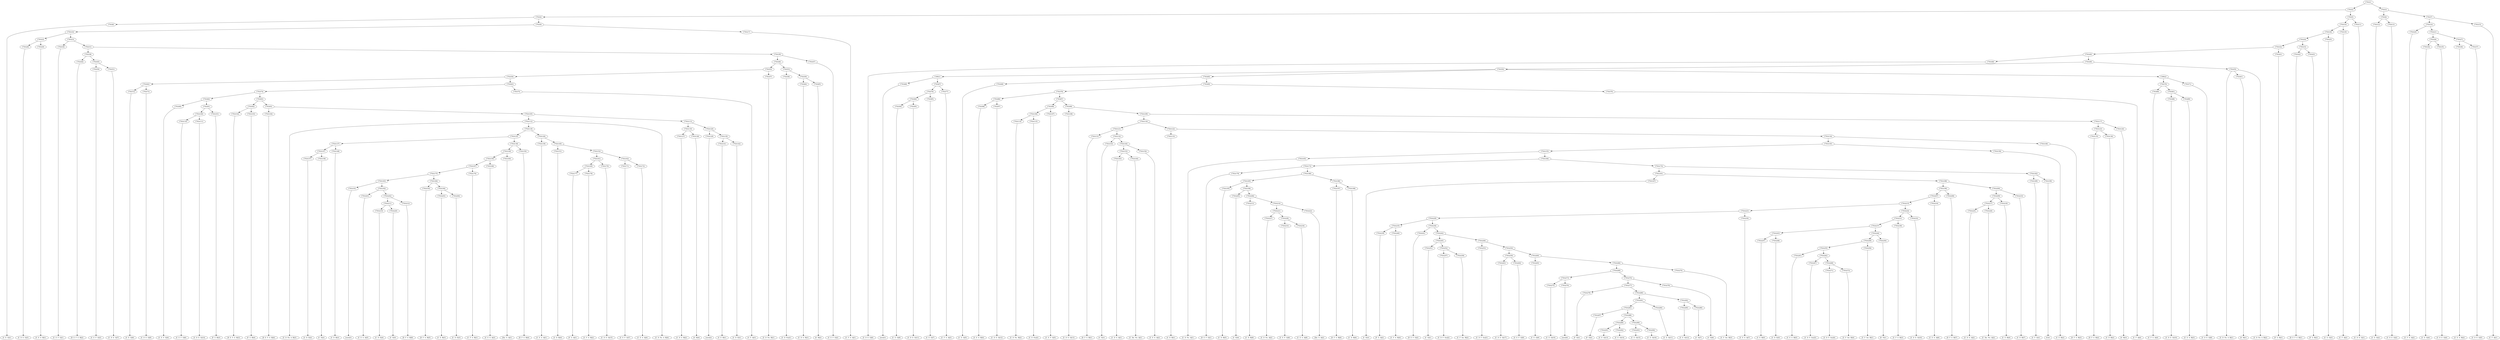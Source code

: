 digraph sample{
"C763(1)"->"C763(2)"
"C763(1)"->"C763(3)"
"C763(2)"->"C763(4)"
"C763(2)"->"C763(5)"
"C763(3)"->"C763(6)"
"C763(3)"->"C763(7)"
"C763(4)"->"C763(8)"
"C763(4)"->"C763(9)"
"C763(5)"->"C763(10)"
"C763(5)"->"C763(11)"
"C763(6)"->"C763(12)"
"C763(6)"->"C763(13)"
"C763(7)"->"C763(14)"
"C763(7)"->"C763(15)"
"C763(8)"->"[C  E  G](1)"
"C763(9)"->"C763(16)"
"C763(9)"->"C763(17)"
"C763(10)"->"C763(18)"
"C763(10)"->"C763(19)"
"C763(11)"->"[C  D  E  G](1)"
"C763(12)"->"[C  E  G](2)"
"C763(13)"->"[C  D  E  G](2)"
"C763(14)"->"C763(20)"
"C763(14)"->"C763(21)"
"C763(15)"->"[C  F  A](1)"
"C763(16)"->"C763(22)"
"C763(16)"->"C763(23)"
"C763(17)"->"[C  F  G  A](1)"
"C763(18)"->"C763(24)"
"C763(18)"->"C763(25)"
"C763(19)"->"[C  F  A](2)"
"C763(20)"->"[C  F  G  A](2)"
"C763(21)"->"C763(26)"
"C763(21)"->"C763(27)"
"C763(22)"->"C763(28)"
"C763(22)"->"C763(29)"
"C763(23)"->"C763(30)"
"C763(23)"->"C763(31)"
"C763(24)"->"C763(32)"
"C763(24)"->"C763(33)"
"C763(25)"->"[C  E  G](3)"
"C763(26)"->"C763(34)"
"C763(26)"->"C763(35)"
"C763(27)"->"C763(36)"
"C763(27)"->"C763(37)"
"C763(28)"->"[C  D  E  G](3)"
"C763(29)"->"[C  E  G  B](1)"
"C763(30)"->"[C  E  F  G](1)"
"C763(31)"->"C763(38)"
"C763(31)"->"C763(39)"
"C763(32)"->"C763(40)"
"C763(32)"->"C763(41)"
"C763(33)"->"C763(42)"
"C763(33)"->"C763(43)"
"C763(34)"->"[C  E  G](4)"
"C763(35)"->"[C  D  E  G](4)"
"C763(36)"->"[C  E  G  B](2)"
"C763(37)"->"[C  D  E  G](5)"
"C763(38)"->"C763(44)"
"C763(38)"->"C763(45)"
"C763(39)"->"C763(46)"
"C763(39)"->"C763(47)"
"C763(40)"->"C763(48)"
"C763(40)"->"C763(49)"
"C763(41)"->"[F  G  B](1)"
"C763(42)"->"[D  E  F  G  B](1)"
"C763(43)"->"[F  G  B](2)"
"C763(44)"->"[D  E  F  G  B](2)"
"C763(45)"->"C763(50)"
"C763(45)"->"C763(51)"
"C763(46)"->"C763(52)"
"C763(46)"->"C763(53)"
"C763(47)"->"[C  E  F  G](2)"
"C763(48)"->"[C  D  E  G](6)"
"C763(49)"->"C763(54)"
"C763(49)"->"C763(55)"
"C763(50)"->"[C  E  F  G](3)"
"C763(51)"->"[C  D  E  G](7)"
"C763(52)"->"C763(56)"
"C763(52)"->"C763(57)"
"C763(53)"->"C763(58)"
"C763(53)"->"C763(59)"
"C763(54)"->"C390(1)"
"C763(54)"->"C763(60)"
"C763(54)"->"C390(2)"
"C763(55)"->"[C  D  Fis  A  B](1)"
"C763(55)"->"C763(61)"
"C763(55)"->"[C  D  Fis  A  B](2)"
"C763(56)"->"C763(62)"
"C763(56)"->"C763(63)"
"C763(57)"->"[C  D  Fis  B](1)"
"C763(58)"->"[C  D  Fis](1)"
"C763(59)"->"C763(64)"
"C763(59)"->"C763(65)"
"C390(1)"->"C763(66)"
"C390(1)"->"C763(67)"
"C763(60)"->"C763(68)"
"C763(60)"->"C763(69)"
"C390(2)"->"C763(70)"
"C390(2)"->"C763(71)"
"C763(61)"->"[G  B](1)"
"C763(62)"->"C763(72)"
"C763(62)"->"C763(73)"
"C763(63)"->"C763(74)"
"C763(63)"->"C763(75)"
"C763(64)"->"[C  D  G  B](1)"
"C763(65)"->"[G  B](2)"
"C763(66)"->"[rest](1)"
"C763(67)"->"C763(76)"
"C763(67)"->"C763(77)"
"C763(68)"->"[C  E  G](5)"
"C763(69)"->"C763(78)"
"C763(69)"->"C763(79)"
"C763(70)"->"C763(80)"
"C763(70)"->"C763(81)"
"C763(71)"->"[C  D  E  G](8)"
"C763(72)"->"[C  E  G](6)"
"C763(73)"->"[C  D  E  G](9)"
"C763(74)"->"C763(82)"
"C763(74)"->"C763(83)"
"C763(75)"->"[C  F  A](3)"
"C763(76)"->"C763(84)"
"C763(76)"->"C763(85)"
"C763(77)"->"[C  F  G  A](3)"
"C763(78)"->"C763(86)"
"C763(78)"->"C763(87)"
"C763(79)"->"[C  F  A](4)"
"C763(80)"->"[C  F  G  A](4)"
"C763(81)"->"C763(88)"
"C763(81)"->"C763(89)"
"C763(82)"->"C763(90)"
"C763(82)"->"C763(91)"
"C763(83)"->"C763(92)"
"C763(83)"->"C763(93)"
"C763(84)"->"C763(94)"
"C763(84)"->"C763(95)"
"C763(85)"->"[C  E  G](7)"
"C763(86)"->"C763(96)"
"C763(86)"->"C763(97)"
"C763(87)"->"C763(98)"
"C763(87)"->"C763(99)"
"C763(88)"->"[C  D  E  G](10)"
"C763(89)"->"[C  E  G  B](3)"
"C763(90)"->"[C  E  F  G](4)"
"C763(91)"->"C763(100)"
"C763(91)"->"C763(101)"
"C763(92)"->"C763(102)"
"C763(92)"->"C763(103)"
"C763(93)"->"C763(104)"
"C763(93)"->"C763(105)"
"C763(94)"->"[C  E  G](8)"
"C763(95)"->"[C  D  E  G](11)"
"C763(96)"->"[C  E  G  B](4)"
"C763(97)"->"[C  D  E  G](12)"
"C763(98)"->"C763(106)"
"C763(98)"->"C763(107)"
"C763(99)"->"C763(108)"
"C763(99)"->"C763(109)"
"C763(100)"->"C763(110)"
"C763(100)"->"C763(111)"
"C763(101)"->"[F  G  B](3)"
"C763(102)"->"[D  E  F  G  B](3)"
"C763(103)"->"[F  G  B](4)"
"C763(104)"->"[D  E  F  G  B](4)"
"C763(105)"->"C763(112)"
"C763(105)"->"C763(113)"
"C763(106)"->"C763(114)"
"C763(106)"->"C763(115)"
"C763(107)"->"[C  E  F  G](5)"
"C763(108)"->"[C  D  E  G](13)"
"C763(109)"->"C763(116)"
"C763(109)"->"C763(117)"
"C763(110)"->"[C  E  F  G](6)"
"C763(111)"->"[C  D  E  G](14)"
"C763(112)"->"[C  D  Fis  A  B](3)"
"C763(112)"->"C763(118)"
"C763(112)"->"[C  D  Fis  A  B](4)"
"C763(113)"->"C763(119)"
"C763(113)"->"C763(120)"
"C763(114)"->"[C  D  Fis  B](2)"
"C763(115)"->"[C  D  Fis](2)"
"C763(116)"->"C763(121)"
"C763(116)"->"C763(122)"
"C763(117)"->"C763(123)"
"C763(117)"->"C763(124)"
"C763(118)"->"C763(125)"
"C763(118)"->"C763(126)"
"C763(119)"->"C763(127)"
"C763(119)"->"C763(128)"
"C763(120)"->"C763(129)"
"C763(120)"->"C763(130)"
"C763(121)"->"C763(131)"
"C763(121)"->"C763(132)"
"C763(122)"->"C763(133)"
"C763(122)"->"C763(134)"
"C763(123)"->"C763(135)"
"C763(123)"->"C763(136)"
"C763(124)"->"[G  B](3)"
"C763(125)"->"C763(137)"
"C763(125)"->"C763(138)"
"C763(126)"->"C763(139)"
"C763(126)"->"C763(140)"
"C763(127)"->"[C  D  G  B](2)"
"C763(128)"->"[G  B](4)"
"C763(129)"->"[rest](2)"
"C763(130)"->"C763(141)"
"C763(130)"->"C763(142)"
"C763(131)"->"[D  F  G  B](1)"
"C763(132)"->"C763(143)"
"C763(132)"->"C763(144)"
"C763(133)"->"[C  D  B](1)"
"C763(134)"->"C763(145)"
"C763(134)"->"C763(146)"
"C763(135)"->"[D  F  G  B](2)"
"C763(136)"->"[C  D  B](2)"
"C763(137)"->"C763(147)"
"C763(137)"->"C763(148)"
"C763(138)"->"C763(149)"
"C763(138)"->"C763(150)"
"C763(139)"->"[C  E  G  A](1)"
"C763(140)"->"C763(151)"
"C763(140)"->"C763(152)"
"C763(141)"->"[C  E  B](1)"
"C763(142)"->"[C  D  E](1)"
"C763(143)"->"[C  E](1)"
"C763(144)"->"C763(153)"
"C763(144)"->"C763(154)"
"C763(145)"->"C763(155)"
"C763(145)"->"C763(156)"
"C763(146)"->"[D  F  G  B](3)"
"C763(147)"->"C763(157)"
"C763(147)"->"C763(158)"
"C763(148)"->"[C  D  B](3)"
"C763(149)"->"C763(159)"
"C763(149)"->"C763(160)"
"C763(150)"->"[D  F  G  B](4)"
"C763(151)"->"[C  D  B](4)"
"C763(152)"->"C763(161)"
"C763(152)"->"C763(162)"
"C763(153)"->"C763(163)"
"C763(153)"->"C763(164)"
"C763(154)"->"[C  E  G  A](2)"
"C763(155)"->"C763(165)"
"C763(155)"->"C763(166)"
"C763(156)"->"[C  E  B](2)"
"C763(157)"->"[C  D  E](2)"
"C763(158)"->"[C  E](2)"
"C763(159)"->"C763(167)"
"C763(159)"->"C763(168)"
"C763(160)"->"[Dis  G  A](1)"
"C763(161)"->"C763(169)"
"C763(161)"->"C763(170)"
"C763(162)"->"C763(171)"
"C763(162)"->"C763(172)"
"C763(163)"->"[C  D  G  A](1)"
"C763(164)"->"[C  Dis  Fis  A](1)"
"C763(165)"->"[C  D  Fis  A](1)"
"C763(166)"->"C763(173)"
"C763(166)"->"C763(174)"
"C763(167)"->"C763(175)"
"C763(167)"->"C763(176)"
"C763(168)"->"[C  E  G  A](3)"
"C763(169)"->"C763(177)"
"C763(169)"->"C763(178)"
"C763(170)"->"[C  D  E  G](15)"
"C763(171)"->"[C  E  F  G](7)"
"C763(172)"->"[C  E  G  A](4)"
"C763(173)"->"C763(179)"
"C763(173)"->"C763(180)"
"C763(174)"->"C763(181)"
"C763(174)"->"C763(182)"
"C763(175)"->"C763(183)"
"C763(175)"->"C763(184)"
"C763(176)"->"[C  F  G  B](1)"
"C763(177)"->"[F  G  A](1)"
"C763(178)"->"[C  F  G  B](2)"
"C763(179)"->"[D  E  F  G](1)"
"C763(180)"->"C763(185)"
"C763(180)"->"C763(186)"
"C763(181)"->"C763(187)"
"C763(181)"->"C763(188)"
"C763(182)"->"C763(189)"
"C763(182)"->"C763(190)"
"C763(183)"->"C763(191)"
"C763(183)"->"C763(192)"
"C763(184)"->"C763(193)"
"C763(184)"->"C763(194)"
"C763(185)"->"C763(195)"
"C763(185)"->"C763(196)"
"C763(186)"->"C763(197)"
"C763(186)"->"C763(198)"
"C763(187)"->"[C  E](3)"
"C763(188)"->"C763(199)"
"C763(188)"->"C763(200)"
"C763(189)"->"[C  F  G](1)"
"C763(190)"->"[C](1)"
"C763(191)"->"[rest](3)"
"C763(192)"->"C763(201)"
"C763(192)"->"C763(202)"
"C763(193)"->"[D  F  G  B](5)"
"C763(194)"->"C763(203)"
"C763(194)"->"C763(204)"
"C763(195)"->"[C  D  B](5)"
"C763(196)"->"C763(205)"
"C763(196)"->"C763(206)"
"C763(197)"->"[D  F  G  B](6)"
"C763(198)"->"[C  D  B](6)"
"C763(199)"->"C763(207)"
"C763(199)"->"C763(208)"
"C763(200)"->"C763(209)"
"C763(200)"->"C763(210)"
"C763(201)"->"[C  E  G  A](5)"
"C763(202)"->"C763(211)"
"C763(202)"->"C763(212)"
"C763(203)"->"[C  E  B](3)"
"C763(204)"->"[C  D  E](3)"
"C763(205)"->"[C  E](4)"
"C763(206)"->"C763(213)"
"C763(206)"->"C763(214)"
"C763(207)"->"C763(215)"
"C763(207)"->"C763(216)"
"C763(208)"->"[D  F  G  B](7)"
"C763(209)"->"C763(217)"
"C763(209)"->"C763(218)"
"C763(210)"->"[C  D  B](7)"
"C763(211)"->"C763(219)"
"C763(211)"->"C763(220)"
"C763(212)"->"[D  F  G  B](8)"
"C763(213)"->"[C  D  B](8)"
"C763(214)"->"C763(221)"
"C763(214)"->"C763(222)"
"C763(215)"->"C763(223)"
"C763(215)"->"C763(224)"
"C763(216)"->"[C  E  G  A](6)"
"C763(217)"->"C763(225)"
"C763(217)"->"C763(226)"
"C763(218)"->"[C  E  B](4)"
"C763(219)"->"[C  D  E](4)"
"C763(220)"->"[C  E](5)"
"C763(221)"->"C763(227)"
"C763(221)"->"C763(228)"
"C763(222)"->"[Dis  G  A](2)"
"C763(223)"->"C763(229)"
"C763(223)"->"C763(230)"
"C763(224)"->"C763(231)"
"C763(224)"->"C763(232)"
"C763(225)"->"[C  D  G  A](2)"
"C763(226)"->"[C  Dis  Fis  A](2)"
"C763(227)"->"[C  D  Fis  A](2)"
"C763(228)"->"C763(233)"
"C763(228)"->"C763(234)"
"C763(229)"->"C763(235)"
"C763(229)"->"C763(236)"
"C763(230)"->"[C  E  G  A](7)"
"C763(231)"->"C763(237)"
"C763(231)"->"C763(238)"
"C763(232)"->"[C  D  E  G](16)"
"C763(233)"->"[C  E  F  G](8)"
"C763(234)"->"[C  E  G  A](8)"
"C763(235)"->"C763(239)"
"C763(235)"->"C763(240)"
"C763(236)"->"C763(241)"
"C763(236)"->"C763(242)"
"C763(237)"->"C763(243)"
"C763(237)"->"C763(244)"
"C763(238)"->"[C  F  G  B](3)"
"C763(239)"->"[F  G  A](2)"
"C763(240)"->"[C  F  G  B](4)"
"C763(241)"->"[D  E  F  G](2)"
"C763(242)"->"C763(245)"
"C763(242)"->"C763(246)"
"C763(243)"->"C763(247)"
"C763(243)"->"C763(248)"
"C763(244)"->"C763(249)"
"C763(244)"->"C763(250)"
"C763(245)"->"C763(251)"
"C763(245)"->"C763(252)"
"C763(246)"->"C763(253)"
"C763(246)"->"C763(254)"
"C763(247)"->"[C  E  B](5)"
"C763(248)"->"[C  D  E](5)"
"C763(249)"->"C763(255)"
"C763(249)"->"C763(256)"
"C763(250)"->"[E  F](1)"
"C763(251)"->"[C  G](1)"
"C763(252)"->"C763(257)"
"C763(252)"->"C763(258)"
"C763(253)"->"[C  D  F  Gis](1)"
"C763(254)"->"C763(259)"
"C763(254)"->"C763(260)"
"C763(255)"->"C763(261)"
"C763(255)"->"C763(262)"
"C763(256)"->"[C  F  Gis  B](1)"
"C763(257)"->"[C  D  F  Gis](2)"
"C763(258)"->"[C  F  Gis  B](2)"
"C763(259)"->"C763(263)"
"C763(259)"->"C763(264)"
"C763(260)"->"C763(265)"
"C763(260)"->"C763(266)"
"C763(261)"->"[C  E  G  B](5)"
"C763(262)"->"C763(267)"
"C763(262)"->"C763(268)"
"C763(263)"->"[C  D  E  G](17)"
"C763(264)"->"[C  E  F  G](9)"
"C763(265)"->"[C  E  G](9)"
"C763(266)"->"C763(269)"
"C763(266)"->"C763(270)"
"C763(267)"->"[C  D  F  Gis](3)"
"C763(268)"->"C763(271)"
"C763(268)"->"C763(272)"
"C763(269)"->"C763(273)"
"C763(269)"->"C763(274)"
"C763(270)"->"[C  F  Gis  B](3)"
"C763(271)"->"[C  D  F  Gis](4)"
"C763(272)"->"[C  F  Gis  B](4)"
"C763(273)"->"C763(275)"
"C763(273)"->"C763(276)"
"C763(274)"->"C763(277)"
"C763(274)"->"C763(278)"
"C763(275)"->"[C  E  G](10)"
"C763(276)"->"[rest](4)"
"C763(277)"->"C763(279)"
"C763(277)"->"C763(280)"
"C763(278)"->"[C  E](6)"
"C763(279)"->"[F  G](1)"
"C763(280)"->"C763(281)"
"C763(280)"->"C763(282)"
"C763(281)"->"C763(283)"
"C763(281)"->"C763(284)"
"C763(282)"->"C763(285)"
"C763(282)"->"C763(286)"
"C763(283)"->"C763(287)"
"C763(283)"->"C763(288)"
"C763(284)"->"[C  E  G](11)"
"C763(285)"->"[C  E  G](12)"
"C763(286)"->"[C  E](7)"
"C763(287)"->"[F  G](2)"
"C763(288)"->"C763(289)"
"C763(288)"->"C763(290)"
"C763(289)"->"C763(291)"
"C763(289)"->"C763(292)"
"C763(290)"->"C763(293)"
"C763(290)"->"C763(294)"
"C763(291)"->"[C  E  G](13)"
"C763(292)"->"[C  E  G](14)"
"C763(293)"->"[C  E  G](15)"
"C763(294)"->"[C  E  G](16)"
{rank = min; "C763(1)";}
{rank = same; "C763(2)"; "C763(3)";}
{rank = same; "C763(4)"; "C763(5)"; "C763(6)"; "C763(7)";}
{rank = same; "C763(8)"; "C763(9)"; "C763(10)"; "C763(11)"; "C763(12)"; "C763(13)"; "C763(14)"; "C763(15)";}
{rank = same; "C763(16)"; "C763(17)"; "C763(18)"; "C763(19)"; "C763(20)"; "C763(21)";}
{rank = same; "C763(22)"; "C763(23)"; "C763(24)"; "C763(25)"; "C763(26)"; "C763(27)";}
{rank = same; "C763(28)"; "C763(29)"; "C763(30)"; "C763(31)"; "C763(32)"; "C763(33)"; "C763(34)"; "C763(35)"; "C763(36)"; "C763(37)";}
{rank = same; "C763(38)"; "C763(39)"; "C763(40)"; "C763(41)"; "C763(42)"; "C763(43)";}
{rank = same; "C763(44)"; "C763(45)"; "C763(46)"; "C763(47)"; "C763(48)"; "C763(49)";}
{rank = same; "C763(50)"; "C763(51)"; "C763(52)"; "C763(53)"; "C763(54)"; "C763(55)";}
{rank = same; "C763(56)"; "C763(57)"; "C763(58)"; "C763(59)"; "C390(1)"; "C763(60)"; "C390(2)"; "C763(61)";}
{rank = same; "C763(62)"; "C763(63)"; "C763(64)"; "C763(65)"; "C763(66)"; "C763(67)"; "C763(68)"; "C763(69)"; "C763(70)"; "C763(71)";}
{rank = same; "C763(72)"; "C763(73)"; "C763(74)"; "C763(75)"; "C763(76)"; "C763(77)"; "C763(78)"; "C763(79)"; "C763(80)"; "C763(81)";}
{rank = same; "C763(82)"; "C763(83)"; "C763(84)"; "C763(85)"; "C763(86)"; "C763(87)"; "C763(88)"; "C763(89)";}
{rank = same; "C763(90)"; "C763(91)"; "C763(92)"; "C763(93)"; "C763(94)"; "C763(95)"; "C763(96)"; "C763(97)"; "C763(98)"; "C763(99)";}
{rank = same; "C763(100)"; "C763(101)"; "C763(102)"; "C763(103)"; "C763(104)"; "C763(105)"; "C763(106)"; "C763(107)"; "C763(108)"; "C763(109)";}
{rank = same; "C763(110)"; "C763(111)"; "C763(112)"; "C763(113)"; "C763(114)"; "C763(115)"; "C763(116)"; "C763(117)";}
{rank = same; "C763(118)"; "C763(119)"; "C763(120)"; "C763(121)"; "C763(122)"; "C763(123)"; "C763(124)";}
{rank = same; "C763(125)"; "C763(126)"; "C763(127)"; "C763(128)"; "C763(129)"; "C763(130)"; "C763(131)"; "C763(132)"; "C763(133)"; "C763(134)"; "C763(135)"; "C763(136)";}
{rank = same; "C763(137)"; "C763(138)"; "C763(139)"; "C763(140)"; "C763(141)"; "C763(142)"; "C763(143)"; "C763(144)"; "C763(145)"; "C763(146)";}
{rank = same; "C763(147)"; "C763(148)"; "C763(149)"; "C763(150)"; "C763(151)"; "C763(152)"; "C763(153)"; "C763(154)"; "C763(155)"; "C763(156)";}
{rank = same; "C763(157)"; "C763(158)"; "C763(159)"; "C763(160)"; "C763(161)"; "C763(162)"; "C763(163)"; "C763(164)"; "C763(165)"; "C763(166)";}
{rank = same; "C763(167)"; "C763(168)"; "C763(169)"; "C763(170)"; "C763(171)"; "C763(172)"; "C763(173)"; "C763(174)";}
{rank = same; "C763(175)"; "C763(176)"; "C763(177)"; "C763(178)"; "C763(179)"; "C763(180)"; "C763(181)"; "C763(182)";}
{rank = same; "C763(183)"; "C763(184)"; "C763(185)"; "C763(186)"; "C763(187)"; "C763(188)"; "C763(189)"; "C763(190)";}
{rank = same; "C763(191)"; "C763(192)"; "C763(193)"; "C763(194)"; "C763(195)"; "C763(196)"; "C763(197)"; "C763(198)"; "C763(199)"; "C763(200)";}
{rank = same; "C763(201)"; "C763(202)"; "C763(203)"; "C763(204)"; "C763(205)"; "C763(206)"; "C763(207)"; "C763(208)"; "C763(209)"; "C763(210)";}
{rank = same; "C763(211)"; "C763(212)"; "C763(213)"; "C763(214)"; "C763(215)"; "C763(216)"; "C763(217)"; "C763(218)";}
{rank = same; "C763(219)"; "C763(220)"; "C763(221)"; "C763(222)"; "C763(223)"; "C763(224)"; "C763(225)"; "C763(226)";}
{rank = same; "C763(227)"; "C763(228)"; "C763(229)"; "C763(230)"; "C763(231)"; "C763(232)";}
{rank = same; "C763(233)"; "C763(234)"; "C763(235)"; "C763(236)"; "C763(237)"; "C763(238)";}
{rank = same; "C763(239)"; "C763(240)"; "C763(241)"; "C763(242)"; "C763(243)"; "C763(244)";}
{rank = same; "C763(245)"; "C763(246)"; "C763(247)"; "C763(248)"; "C763(249)"; "C763(250)";}
{rank = same; "C763(251)"; "C763(252)"; "C763(253)"; "C763(254)"; "C763(255)"; "C763(256)";}
{rank = same; "C763(257)"; "C763(258)"; "C763(259)"; "C763(260)"; "C763(261)"; "C763(262)";}
{rank = same; "C763(263)"; "C763(264)"; "C763(265)"; "C763(266)"; "C763(267)"; "C763(268)";}
{rank = same; "C763(269)"; "C763(270)"; "C763(271)"; "C763(272)";}
{rank = same; "C763(273)"; "C763(274)";}
{rank = same; "C763(275)"; "C763(276)"; "C763(277)"; "C763(278)";}
{rank = same; "C763(279)"; "C763(280)";}
{rank = same; "C763(281)"; "C763(282)";}
{rank = same; "C763(283)"; "C763(284)"; "C763(285)"; "C763(286)";}
{rank = same; "C763(287)"; "C763(288)";}
{rank = same; "C763(289)"; "C763(290)";}
{rank = same; "C763(291)"; "C763(292)"; "C763(293)"; "C763(294)";}
{rank = same; "[C  E  G](1)"; "[C  D  E  G](1)"; "[C  E  G](2)"; "[C  D  E  G](2)"; "[C  F  A](1)"; "[C  F  G  A](1)"; "[C  F  A](2)"; "[C  F  G  A](2)"; "[C  E  G](3)"; "[C  D  E  G](3)"; "[C  E  G  B](1)"; "[C  E  F  G](1)"; "[C  E  G](4)"; "[C  D  E  G](4)"; "[C  E  G  B](2)"; "[C  D  E  G](5)"; "[F  G  B](1)"; "[D  E  F  G  B](1)"; "[F  G  B](2)"; "[D  E  F  G  B](2)"; "[C  E  F  G](2)"; "[C  D  E  G](6)"; "[C  E  F  G](3)"; "[C  D  E  G](7)"; "[C  D  Fis  A  B](1)"; "[C  D  Fis  A  B](2)"; "[C  D  Fis  B](1)"; "[C  D  Fis](1)"; "[G  B](1)"; "[C  D  G  B](1)"; "[G  B](2)"; "[rest](1)"; "[C  E  G](5)"; "[C  D  E  G](8)"; "[C  E  G](6)"; "[C  D  E  G](9)"; "[C  F  A](3)"; "[C  F  G  A](3)"; "[C  F  A](4)"; "[C  F  G  A](4)"; "[C  E  G](7)"; "[C  D  E  G](10)"; "[C  E  G  B](3)"; "[C  E  F  G](4)"; "[C  E  G](8)"; "[C  D  E  G](11)"; "[C  E  G  B](4)"; "[C  D  E  G](12)"; "[F  G  B](3)"; "[D  E  F  G  B](3)"; "[F  G  B](4)"; "[D  E  F  G  B](4)"; "[C  E  F  G](5)"; "[C  D  E  G](13)"; "[C  E  F  G](6)"; "[C  D  E  G](14)"; "[C  D  Fis  A  B](3)"; "[C  D  Fis  A  B](4)"; "[C  D  Fis  B](2)"; "[C  D  Fis](2)"; "[G  B](3)"; "[C  D  G  B](2)"; "[G  B](4)"; "[rest](2)"; "[D  F  G  B](1)"; "[C  D  B](1)"; "[D  F  G  B](2)"; "[C  D  B](2)"; "[C  E  G  A](1)"; "[C  E  B](1)"; "[C  D  E](1)"; "[C  E](1)"; "[D  F  G  B](3)"; "[C  D  B](3)"; "[D  F  G  B](4)"; "[C  D  B](4)"; "[C  E  G  A](2)"; "[C  E  B](2)"; "[C  D  E](2)"; "[C  E](2)"; "[Dis  G  A](1)"; "[C  D  G  A](1)"; "[C  Dis  Fis  A](1)"; "[C  D  Fis  A](1)"; "[C  E  G  A](3)"; "[C  D  E  G](15)"; "[C  E  F  G](7)"; "[C  E  G  A](4)"; "[C  F  G  B](1)"; "[F  G  A](1)"; "[C  F  G  B](2)"; "[D  E  F  G](1)"; "[C  E](3)"; "[C  F  G](1)"; "[C](1)"; "[rest](3)"; "[D  F  G  B](5)"; "[C  D  B](5)"; "[D  F  G  B](6)"; "[C  D  B](6)"; "[C  E  G  A](5)"; "[C  E  B](3)"; "[C  D  E](3)"; "[C  E](4)"; "[D  F  G  B](7)"; "[C  D  B](7)"; "[D  F  G  B](8)"; "[C  D  B](8)"; "[C  E  G  A](6)"; "[C  E  B](4)"; "[C  D  E](4)"; "[C  E](5)"; "[Dis  G  A](2)"; "[C  D  G  A](2)"; "[C  Dis  Fis  A](2)"; "[C  D  Fis  A](2)"; "[C  E  G  A](7)"; "[C  D  E  G](16)"; "[C  E  F  G](8)"; "[C  E  G  A](8)"; "[C  F  G  B](3)"; "[F  G  A](2)"; "[C  F  G  B](4)"; "[D  E  F  G](2)"; "[C  E  B](5)"; "[C  D  E](5)"; "[E  F](1)"; "[C  G](1)"; "[C  D  F  Gis](1)"; "[C  F  Gis  B](1)"; "[C  D  F  Gis](2)"; "[C  F  Gis  B](2)"; "[C  E  G  B](5)"; "[C  D  E  G](17)"; "[C  E  F  G](9)"; "[C  E  G](9)"; "[C  D  F  Gis](3)"; "[C  F  Gis  B](3)"; "[C  D  F  Gis](4)"; "[C  F  Gis  B](4)"; "[C  E  G](10)"; "[rest](4)"; "[C  E](6)"; "[F  G](1)"; "[C  E  G](11)"; "[C  E  G](12)"; "[C  E](7)"; "[F  G](2)"; "[C  E  G](13)"; "[C  E  G](14)"; "[C  E  G](15)"; "[C  E  G](16)";}
}
